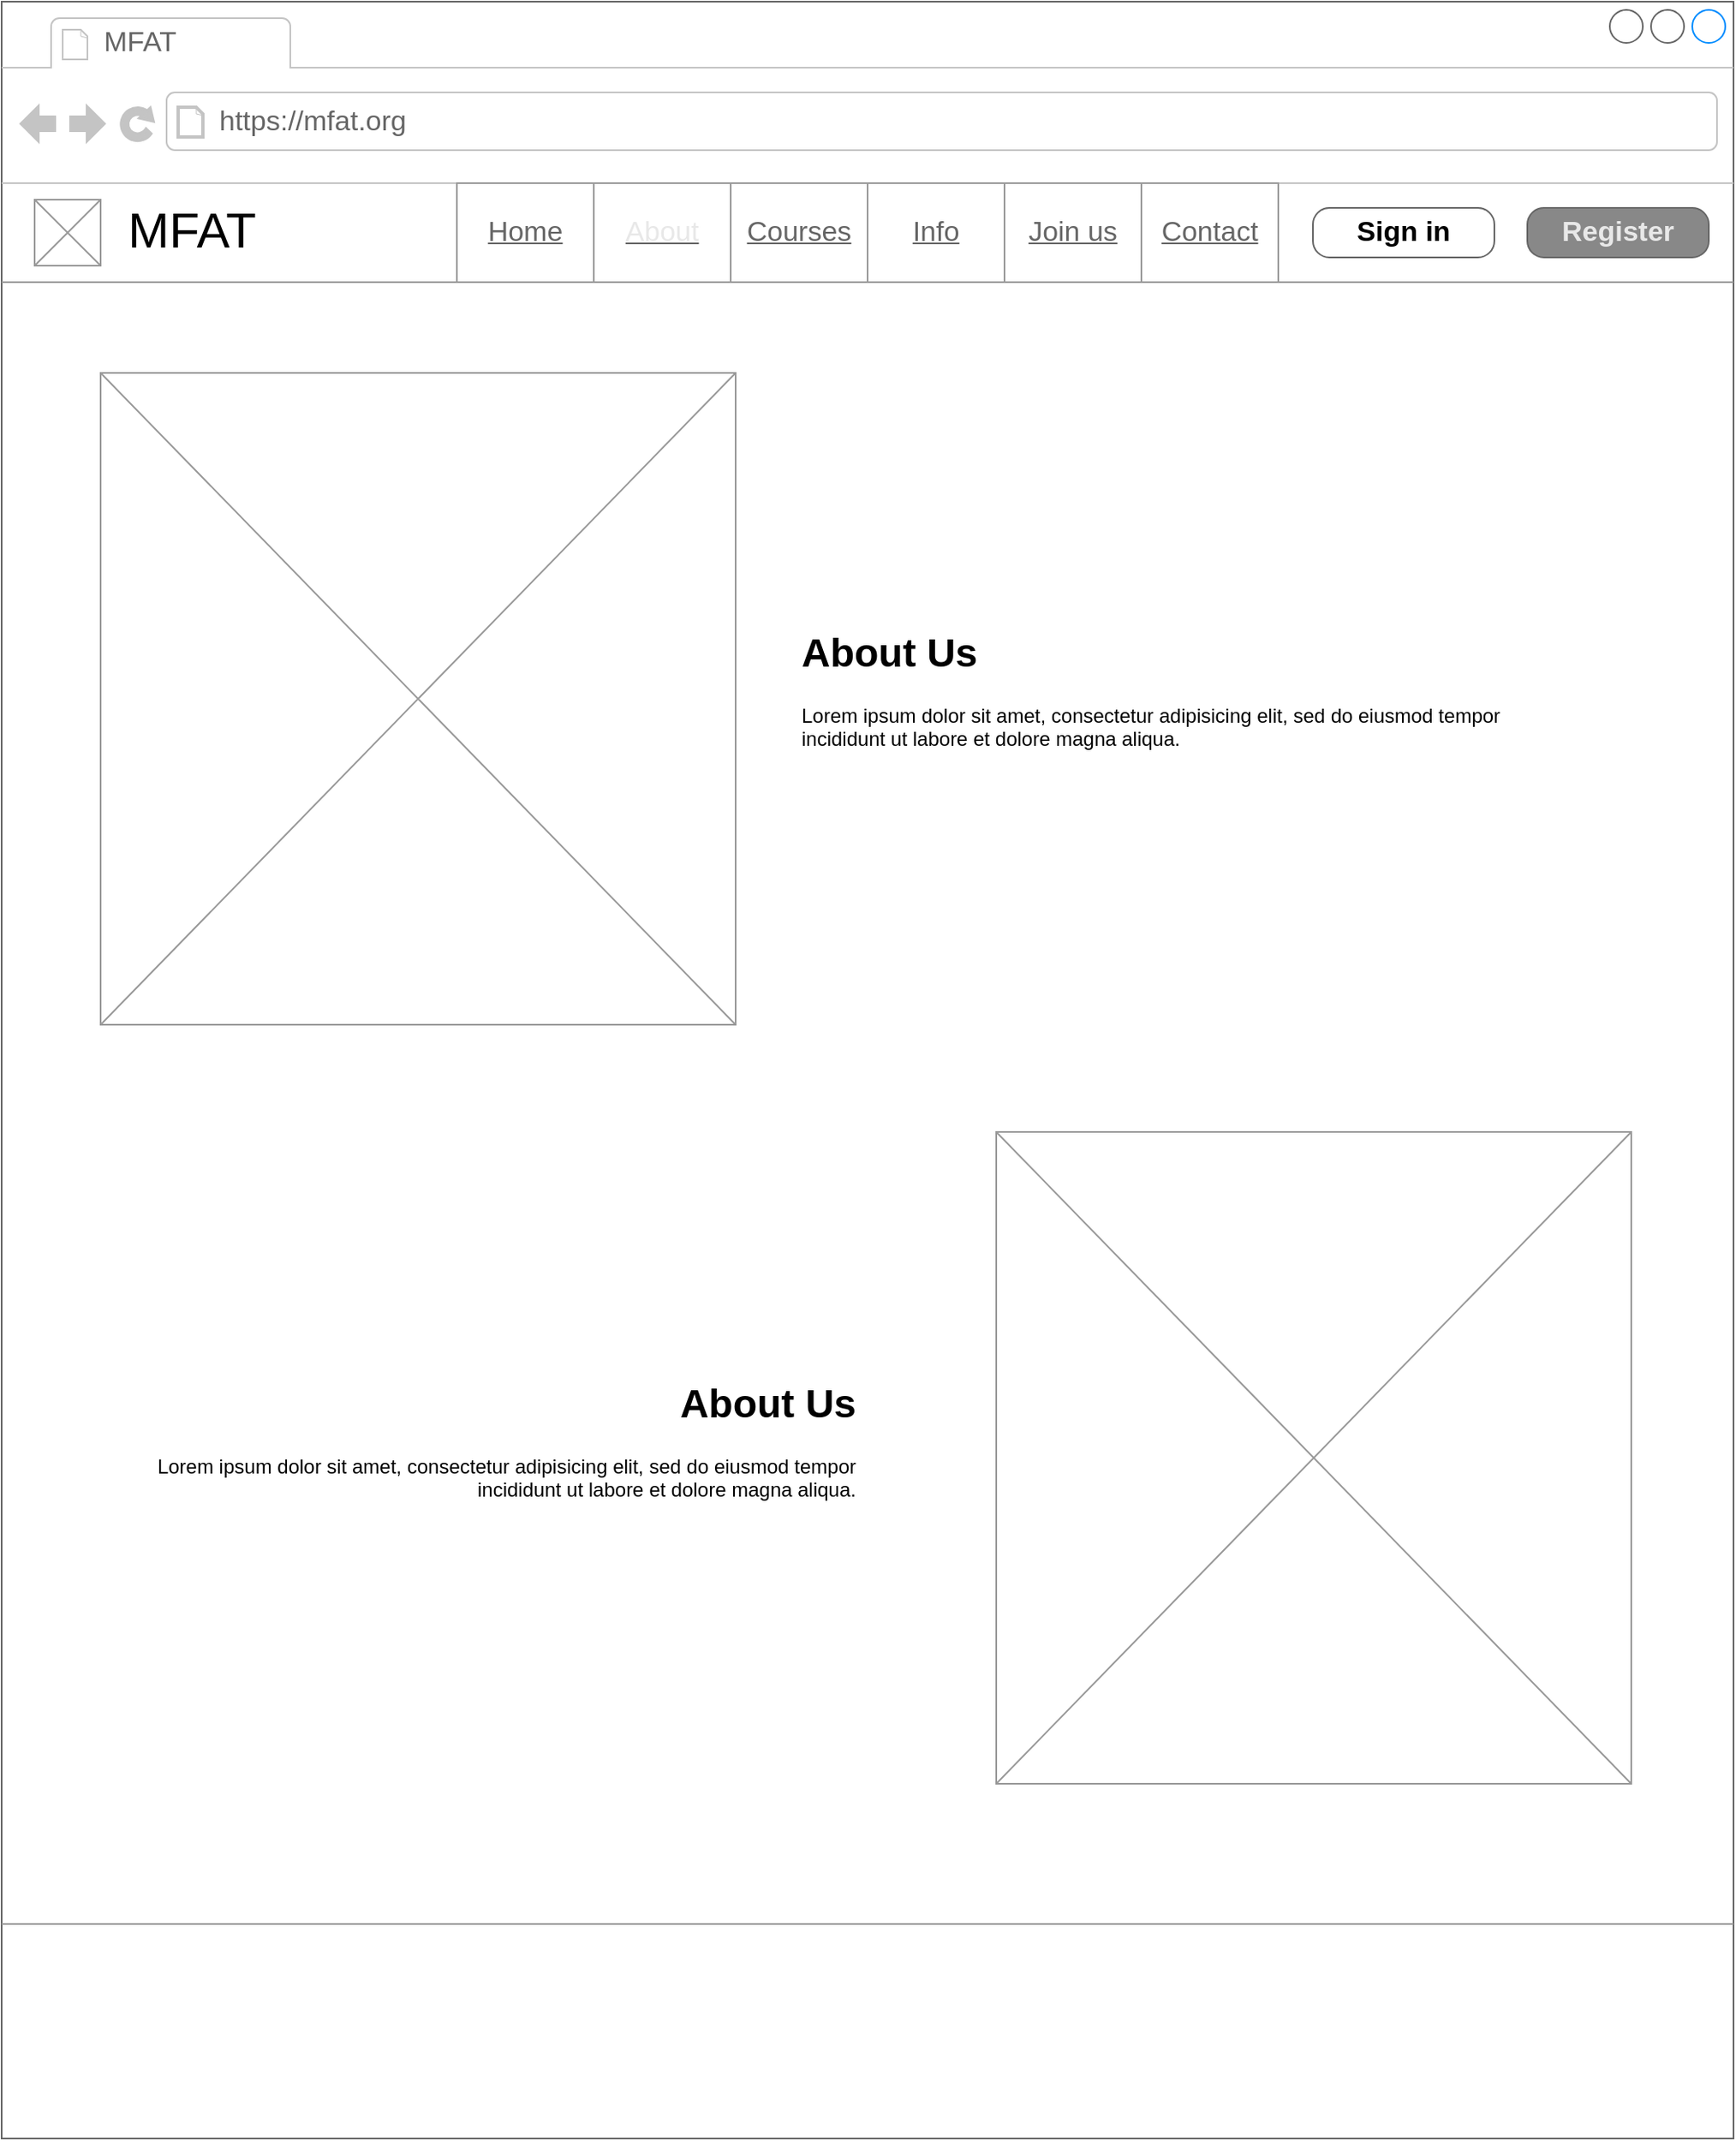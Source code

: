 <mxfile version="21.2.8" type="device">
  <diagram name="Page-1" id="2cc2dc42-3aac-f2a9-1cec-7a8b7cbee084">
    <mxGraphModel dx="2337" dy="1622" grid="1" gridSize="10" guides="1" tooltips="1" connect="1" arrows="1" fold="1" page="1" pageScale="1" pageWidth="1100" pageHeight="850" background="#ffffff" math="0" shadow="0">
      <root>
        <mxCell id="0" />
        <mxCell id="1" parent="0" />
        <mxCell id="7026571954dc6520-1" value="" style="strokeWidth=1;shadow=0;dashed=0;align=center;html=1;shape=mxgraph.mockup.containers.browserWindow;rSize=0;strokeColor=#666666;mainText=,;recursiveResize=0;rounded=0;labelBackgroundColor=none;fontFamily=Verdana;fontSize=12" parent="1" vertex="1">
          <mxGeometry x="25" y="15" width="1050" height="1295" as="geometry" />
        </mxCell>
        <mxCell id="7026571954dc6520-2" value="MFAT" style="strokeWidth=1;shadow=0;dashed=0;align=center;html=1;shape=mxgraph.mockup.containers.anchor;fontSize=17;fontColor=#666666;align=left;" parent="7026571954dc6520-1" vertex="1">
          <mxGeometry x="60" y="12" width="110" height="26" as="geometry" />
        </mxCell>
        <mxCell id="7026571954dc6520-3" value="https://mfat.org" style="strokeWidth=1;shadow=0;dashed=0;align=center;html=1;shape=mxgraph.mockup.containers.anchor;rSize=0;fontSize=17;fontColor=#666666;align=left;" parent="7026571954dc6520-1" vertex="1">
          <mxGeometry x="130" y="60" width="250" height="26" as="geometry" />
        </mxCell>
        <mxCell id="7026571954dc6520-4" value="MFAT" style="text;html=1;points=[];align=center;verticalAlign=middle;spacingTop=-4;fontSize=30;fontFamily=Helvetica;" parent="7026571954dc6520-1" vertex="1">
          <mxGeometry x="71.25" y="122.5" width="87.5" height="35" as="geometry" />
        </mxCell>
        <mxCell id="7026571954dc6520-21" value="" style="verticalLabelPosition=bottom;shadow=0;dashed=0;align=center;html=1;verticalAlign=top;strokeWidth=1;shape=mxgraph.mockup.markup.line;strokeColor=#999999;rounded=0;labelBackgroundColor=none;fillColor=#ffffff;fontFamily=Verdana;fontSize=12;fontColor=#000000;" parent="7026571954dc6520-1" vertex="1">
          <mxGeometry y="160" width="1050" height="20" as="geometry" />
        </mxCell>
        <mxCell id="DIWmAxOuPRVi0Q8sLhZ6-1" value="Register" style="strokeWidth=1;shadow=0;dashed=0;align=center;html=1;shape=mxgraph.mockup.buttons.button;strokeColor=#666666;mainText=;buttonStyle=round;fontSize=17;fontStyle=1;fillColor=#888888;whiteSpace=wrap;rounded=0;labelBackgroundColor=none;fillStyle=solid;fontColor=#E8E8E8;" vertex="1" parent="7026571954dc6520-1">
          <mxGeometry x="925" y="125" width="110" height="30" as="geometry" />
        </mxCell>
        <mxCell id="DIWmAxOuPRVi0Q8sLhZ6-2" value="Sign in" style="strokeWidth=1;shadow=0;dashed=0;align=center;html=1;shape=mxgraph.mockup.buttons.button;strokeColor=#666666;mainText=;buttonStyle=round;fontSize=17;fontStyle=1;fillColor=none;whiteSpace=wrap;rounded=0;labelBackgroundColor=none;" vertex="1" parent="7026571954dc6520-1">
          <mxGeometry x="795" y="125" width="110" height="30" as="geometry" />
        </mxCell>
        <mxCell id="DIWmAxOuPRVi0Q8sLhZ6-3" value="" style="verticalLabelPosition=bottom;shadow=0;dashed=0;align=center;html=1;verticalAlign=top;strokeWidth=1;shape=mxgraph.mockup.graphics.simpleIcon;strokeColor=#999999;fillColor=#ffffff;rounded=0;labelBackgroundColor=none;fontFamily=Verdana;fontSize=12;fontColor=#000000;" vertex="1" parent="7026571954dc6520-1">
          <mxGeometry x="20" y="120" width="40" height="40" as="geometry" />
        </mxCell>
        <mxCell id="DIWmAxOuPRVi0Q8sLhZ6-9" value="" style="strokeWidth=1;shadow=0;dashed=0;align=center;html=1;shape=mxgraph.mockup.forms.rrect;rSize=0;strokeColor=#999999;" vertex="1" parent="7026571954dc6520-1">
          <mxGeometry x="276" y="110" width="498" height="60" as="geometry" />
        </mxCell>
        <mxCell id="DIWmAxOuPRVi0Q8sLhZ6-10" value="&lt;u&gt;Home&lt;/u&gt;" style="strokeColor=inherit;fillColor=inherit;gradientColor=inherit;strokeWidth=1;shadow=0;dashed=0;align=center;html=1;shape=mxgraph.mockup.forms.rrect;rSize=0;fontSize=17;fontColor=#666666;whiteSpace=wrap;" vertex="1" parent="DIWmAxOuPRVi0Q8sLhZ6-9">
          <mxGeometry width="83" height="60" as="geometry" />
        </mxCell>
        <mxCell id="DIWmAxOuPRVi0Q8sLhZ6-11" value="&lt;u&gt;&lt;font color=&quot;#e8e8e8&quot;&gt;About&lt;/font&gt;&lt;/u&gt;" style="strokeColor=inherit;fillColor=inherit;gradientColor=inherit;strokeWidth=1;shadow=0;dashed=0;align=center;html=1;shape=mxgraph.mockup.forms.rrect;rSize=0;fontSize=17;fontColor=#666666;whiteSpace=wrap;" vertex="1" parent="DIWmAxOuPRVi0Q8sLhZ6-9">
          <mxGeometry x="83" width="83" height="60" as="geometry" />
        </mxCell>
        <mxCell id="DIWmAxOuPRVi0Q8sLhZ6-12" value="&lt;u&gt;Courses&lt;/u&gt;" style="strokeColor=inherit;fillColor=inherit;gradientColor=inherit;strokeWidth=1;shadow=0;dashed=0;align=center;html=1;shape=mxgraph.mockup.forms.rrect;rSize=0;fontSize=17;fontColor=#666666;whiteSpace=wrap;" vertex="1" parent="DIWmAxOuPRVi0Q8sLhZ6-9">
          <mxGeometry x="166" width="83" height="60" as="geometry" />
        </mxCell>
        <mxCell id="DIWmAxOuPRVi0Q8sLhZ6-13" value="&lt;u&gt;Info&lt;/u&gt;" style="strokeColor=inherit;fillColor=inherit;gradientColor=inherit;strokeWidth=1;shadow=0;dashed=0;align=center;html=1;shape=mxgraph.mockup.forms.rrect;rSize=0;fontSize=17;fontColor=#666666;whiteSpace=wrap;" vertex="1" parent="DIWmAxOuPRVi0Q8sLhZ6-9">
          <mxGeometry x="249" width="83" height="60" as="geometry" />
        </mxCell>
        <mxCell id="DIWmAxOuPRVi0Q8sLhZ6-14" value="&lt;u&gt;Join us&lt;/u&gt;" style="strokeColor=inherit;fillColor=inherit;gradientColor=inherit;strokeWidth=1;shadow=0;dashed=0;align=center;html=1;shape=mxgraph.mockup.forms.rrect;rSize=0;fontSize=17;fontColor=#666666;whiteSpace=wrap;" vertex="1" parent="DIWmAxOuPRVi0Q8sLhZ6-9">
          <mxGeometry x="332" width="83" height="60" as="geometry" />
        </mxCell>
        <mxCell id="DIWmAxOuPRVi0Q8sLhZ6-15" value="&lt;u&gt;Contact&lt;/u&gt;" style="strokeColor=inherit;fillColor=inherit;gradientColor=inherit;strokeWidth=1;shadow=0;dashed=0;align=center;html=1;shape=mxgraph.mockup.forms.rrect;rSize=0;fontSize=17;fontColor=#666666;whiteSpace=wrap;" vertex="1" parent="DIWmAxOuPRVi0Q8sLhZ6-9">
          <mxGeometry x="415" width="83" height="60" as="geometry" />
        </mxCell>
        <mxCell id="DIWmAxOuPRVi0Q8sLhZ6-26" value="" style="verticalLabelPosition=bottom;shadow=0;dashed=0;align=center;html=1;verticalAlign=top;strokeWidth=1;shape=mxgraph.mockup.graphics.simpleIcon;strokeColor=#999999;fillColor=#ffffff;rounded=0;labelBackgroundColor=none;fontFamily=Verdana;fontSize=12;fontColor=#000000;" vertex="1" parent="7026571954dc6520-1">
          <mxGeometry x="60" y="225" width="385" height="395" as="geometry" />
        </mxCell>
        <mxCell id="DIWmAxOuPRVi0Q8sLhZ6-38" value="" style="verticalLabelPosition=bottom;shadow=0;dashed=0;align=center;html=1;verticalAlign=top;strokeWidth=1;shape=mxgraph.mockup.markup.line;strokeColor=#999999;rounded=0;labelBackgroundColor=none;fillColor=#ffffff;fontFamily=Verdana;fontSize=12;fontColor=#000000;" vertex="1" parent="7026571954dc6520-1">
          <mxGeometry y="1155" width="1050" height="20" as="geometry" />
        </mxCell>
        <mxCell id="DIWmAxOuPRVi0Q8sLhZ6-39" value="&lt;h1&gt;About Us&lt;/h1&gt;&lt;p&gt;Lorem ipsum dolor sit amet, consectetur adipisicing elit, sed do eiusmod tempor incididunt ut labore et dolore magna aliqua.&lt;/p&gt;" style="text;html=1;strokeColor=none;fillColor=none;spacing=5;spacingTop=-20;whiteSpace=wrap;overflow=hidden;rounded=0;verticalAlign=middle;" vertex="1" parent="7026571954dc6520-1">
          <mxGeometry x="480" y="230" width="460" height="390" as="geometry" />
        </mxCell>
        <mxCell id="DIWmAxOuPRVi0Q8sLhZ6-40" value="&lt;h1&gt;About Us&lt;/h1&gt;&lt;p&gt;Lorem ipsum dolor sit amet, consectetur adipisicing elit, sed do eiusmod tempor incididunt ut labore et dolore magna aliqua.&lt;/p&gt;" style="text;html=1;strokeColor=none;fillColor=none;spacing=5;spacingTop=-20;whiteSpace=wrap;overflow=hidden;rounded=0;align=right;verticalAlign=middle;" vertex="1" parent="7026571954dc6520-1">
          <mxGeometry x="63" y="685" width="460" height="390" as="geometry" />
        </mxCell>
        <mxCell id="DIWmAxOuPRVi0Q8sLhZ6-41" value="" style="verticalLabelPosition=bottom;shadow=0;dashed=0;align=center;html=1;verticalAlign=top;strokeWidth=1;shape=mxgraph.mockup.graphics.simpleIcon;strokeColor=#999999;fillColor=#ffffff;rounded=0;labelBackgroundColor=none;fontFamily=Verdana;fontSize=12;fontColor=#000000;" vertex="1" parent="7026571954dc6520-1">
          <mxGeometry x="603" y="685" width="385" height="395" as="geometry" />
        </mxCell>
      </root>
    </mxGraphModel>
  </diagram>
</mxfile>
